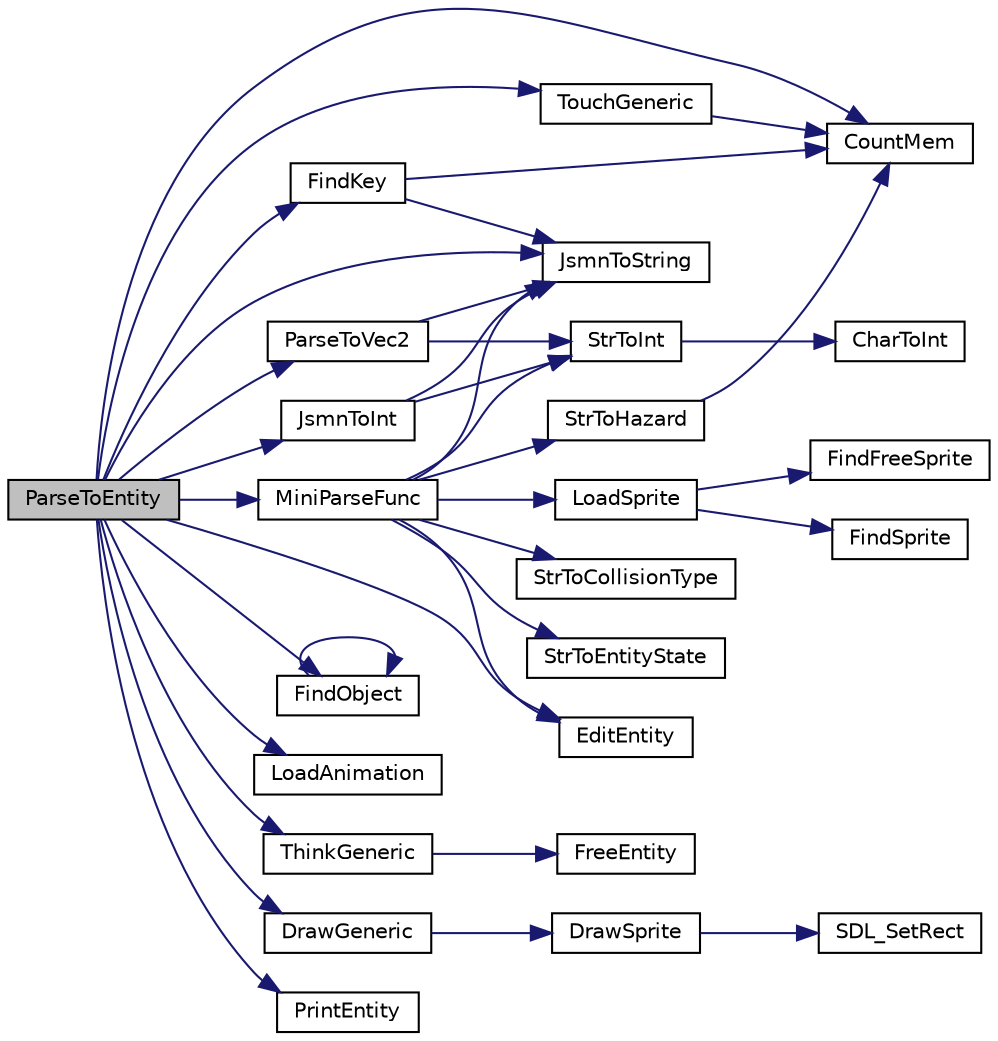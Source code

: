 digraph "ParseToEntity"
{
  edge [fontname="Helvetica",fontsize="10",labelfontname="Helvetica",labelfontsize="10"];
  node [fontname="Helvetica",fontsize="10",shape=record];
  rankdir="LR";
  Node1 [label="ParseToEntity",height=0.2,width=0.4,color="black", fillcolor="grey75", style="filled", fontcolor="black"];
  Node1 -> Node2 [color="midnightblue",fontsize="10",style="solid",fontname="Helvetica"];
  Node2 [label="FindKey",height=0.2,width=0.4,color="black", fillcolor="white", style="filled",URL="$mystrings_8c.html#a6466498df69994b55bb62b9b53652142"];
  Node2 -> Node3 [color="midnightblue",fontsize="10",style="solid",fontname="Helvetica"];
  Node3 [label="CountMem",height=0.2,width=0.4,color="black", fillcolor="white", style="filled",URL="$globals_8h.html#ab5272b6a1f2bf961c7534ec91a243715"];
  Node2 -> Node4 [color="midnightblue",fontsize="10",style="solid",fontname="Helvetica"];
  Node4 [label="JsmnToString",height=0.2,width=0.4,color="black", fillcolor="white", style="filled",URL="$mystrings_8c.html#a78d7d9580e10b30e6409ebfeb29e5cfe"];
  Node1 -> Node5 [color="midnightblue",fontsize="10",style="solid",fontname="Helvetica"];
  Node5 [label="MiniParseFunc",height=0.2,width=0.4,color="black", fillcolor="white", style="filled",URL="$parsevariable_8c.html#a884bad6dac384af63e9becea40966bfb"];
  Node5 -> Node4 [color="midnightblue",fontsize="10",style="solid",fontname="Helvetica"];
  Node5 -> Node6 [color="midnightblue",fontsize="10",style="solid",fontname="Helvetica"];
  Node6 [label="StrToHazard",height=0.2,width=0.4,color="black", fillcolor="white", style="filled",URL="$globals_8h.html#abe578bfaa1629eec4e43d2ec76b0499b"];
  Node6 -> Node3 [color="midnightblue",fontsize="10",style="solid",fontname="Helvetica"];
  Node5 -> Node7 [color="midnightblue",fontsize="10",style="solid",fontname="Helvetica"];
  Node7 [label="EditEntity",height=0.2,width=0.4,color="black", fillcolor="white", style="filled",URL="$parsevariable_8c.html#a2e27044cc4aa03202b8d1c8fbb3213ec"];
  Node5 -> Node8 [color="midnightblue",fontsize="10",style="solid",fontname="Helvetica"];
  Node8 [label="LoadSprite",height=0.2,width=0.4,color="black", fillcolor="white", style="filled",URL="$graphics_8c.html#a9ef47fe758affb875f01b07e551513c7"];
  Node8 -> Node9 [color="midnightblue",fontsize="10",style="solid",fontname="Helvetica"];
  Node9 [label="FindSprite",height=0.2,width=0.4,color="black", fillcolor="white", style="filled",URL="$graphics_8c.html#af4c49239d2f0e5306964c66be9553832"];
  Node8 -> Node10 [color="midnightblue",fontsize="10",style="solid",fontname="Helvetica"];
  Node10 [label="FindFreeSprite",height=0.2,width=0.4,color="black", fillcolor="white", style="filled",URL="$graphics_8c.html#a88a59e4cda72f43e47b635ed6c6a9f95"];
  Node5 -> Node11 [color="midnightblue",fontsize="10",style="solid",fontname="Helvetica"];
  Node11 [label="StrToCollisionType",height=0.2,width=0.4,color="black", fillcolor="white", style="filled",URL="$globals_8h.html#a44b3e24411aec8ef45be1d5430c5b2eb"];
  Node5 -> Node12 [color="midnightblue",fontsize="10",style="solid",fontname="Helvetica"];
  Node12 [label="StrToEntityState",height=0.2,width=0.4,color="black", fillcolor="white", style="filled",URL="$globals_8h.html#a228d03ca7eff58ad7ed8fccb3a7bc9c9"];
  Node5 -> Node13 [color="midnightblue",fontsize="10",style="solid",fontname="Helvetica"];
  Node13 [label="StrToInt",height=0.2,width=0.4,color="black", fillcolor="white", style="filled",URL="$mystrings_8c.html#a7847ecf365cd64921278854576e5ddcc"];
  Node13 -> Node14 [color="midnightblue",fontsize="10",style="solid",fontname="Helvetica"];
  Node14 [label="CharToInt",height=0.2,width=0.4,color="black", fillcolor="white", style="filled",URL="$mystrings_8c.html#a357780097bc5067ece05926de2d77eae"];
  Node1 -> Node4 [color="midnightblue",fontsize="10",style="solid",fontname="Helvetica"];
  Node1 -> Node15 [color="midnightblue",fontsize="10",style="solid",fontname="Helvetica"];
  Node15 [label="FindObject",height=0.2,width=0.4,color="black", fillcolor="white", style="filled",URL="$parseobject_8c.html#a0d7610fbd167c6f81519e6ab3403e3bd"];
  Node15 -> Node15 [color="midnightblue",fontsize="10",style="solid",fontname="Helvetica"];
  Node1 -> Node3 [color="midnightblue",fontsize="10",style="solid",fontname="Helvetica"];
  Node1 -> Node7 [color="midnightblue",fontsize="10",style="solid",fontname="Helvetica"];
  Node1 -> Node16 [color="midnightblue",fontsize="10",style="solid",fontname="Helvetica"];
  Node16 [label="ParseToVec2",height=0.2,width=0.4,color="black", fillcolor="white", style="filled",URL="$parsevariable_8c.html#aece06ba78503ca86b77daa6c0f64d01f"];
  Node16 -> Node4 [color="midnightblue",fontsize="10",style="solid",fontname="Helvetica"];
  Node16 -> Node13 [color="midnightblue",fontsize="10",style="solid",fontname="Helvetica"];
  Node1 -> Node17 [color="midnightblue",fontsize="10",style="solid",fontname="Helvetica"];
  Node17 [label="JsmnToInt",height=0.2,width=0.4,color="black", fillcolor="white", style="filled",URL="$mystrings_8c.html#aa5c26c3bf9ec4cf5d58937787db2d415"];
  Node17 -> Node4 [color="midnightblue",fontsize="10",style="solid",fontname="Helvetica"];
  Node17 -> Node13 [color="midnightblue",fontsize="10",style="solid",fontname="Helvetica"];
  Node1 -> Node18 [color="midnightblue",fontsize="10",style="solid",fontname="Helvetica"];
  Node18 [label="LoadAnimation",height=0.2,width=0.4,color="black", fillcolor="white", style="filled",URL="$graphics_8c.html#a9cf2216f8c9099f0767277b29b0b8044"];
  Node1 -> Node19 [color="midnightblue",fontsize="10",style="solid",fontname="Helvetica"];
  Node19 [label="ThinkGeneric",height=0.2,width=0.4,color="black", fillcolor="white", style="filled",URL="$entity_8c.html#adb84b9e6a5a5c18dc147a1c0de60fd85"];
  Node19 -> Node20 [color="midnightblue",fontsize="10",style="solid",fontname="Helvetica"];
  Node20 [label="FreeEntity",height=0.2,width=0.4,color="black", fillcolor="white", style="filled",URL="$entity_8c.html#ae27dad323fa0f26748bd2485f5d019e3"];
  Node1 -> Node21 [color="midnightblue",fontsize="10",style="solid",fontname="Helvetica"];
  Node21 [label="DrawGeneric",height=0.2,width=0.4,color="black", fillcolor="white", style="filled",URL="$entity_8c.html#a8572f94d16405fa3b42dd584893852bd"];
  Node21 -> Node22 [color="midnightblue",fontsize="10",style="solid",fontname="Helvetica"];
  Node22 [label="DrawSprite",height=0.2,width=0.4,color="black", fillcolor="white", style="filled",URL="$graphics_8c.html#a17fde33b1d856d825920d633285aec6e"];
  Node22 -> Node23 [color="midnightblue",fontsize="10",style="solid",fontname="Helvetica"];
  Node23 [label="SDL_SetRect",height=0.2,width=0.4,color="black", fillcolor="white", style="filled",URL="$graphics_8c.html#af04a9f3481d89afc13d2e2e0a621fad6"];
  Node1 -> Node24 [color="midnightblue",fontsize="10",style="solid",fontname="Helvetica"];
  Node24 [label="TouchGeneric",height=0.2,width=0.4,color="black", fillcolor="white", style="filled",URL="$entity_8c.html#a2eb4fef990cd3eb845b5a99fbd22e0fc"];
  Node24 -> Node3 [color="midnightblue",fontsize="10",style="solid",fontname="Helvetica"];
  Node1 -> Node25 [color="midnightblue",fontsize="10",style="solid",fontname="Helvetica"];
  Node25 [label="PrintEntity",height=0.2,width=0.4,color="black", fillcolor="white", style="filled",URL="$parsevariable_8c.html#a9a3d7af463607a209c8f52caf9e15c70"];
}
